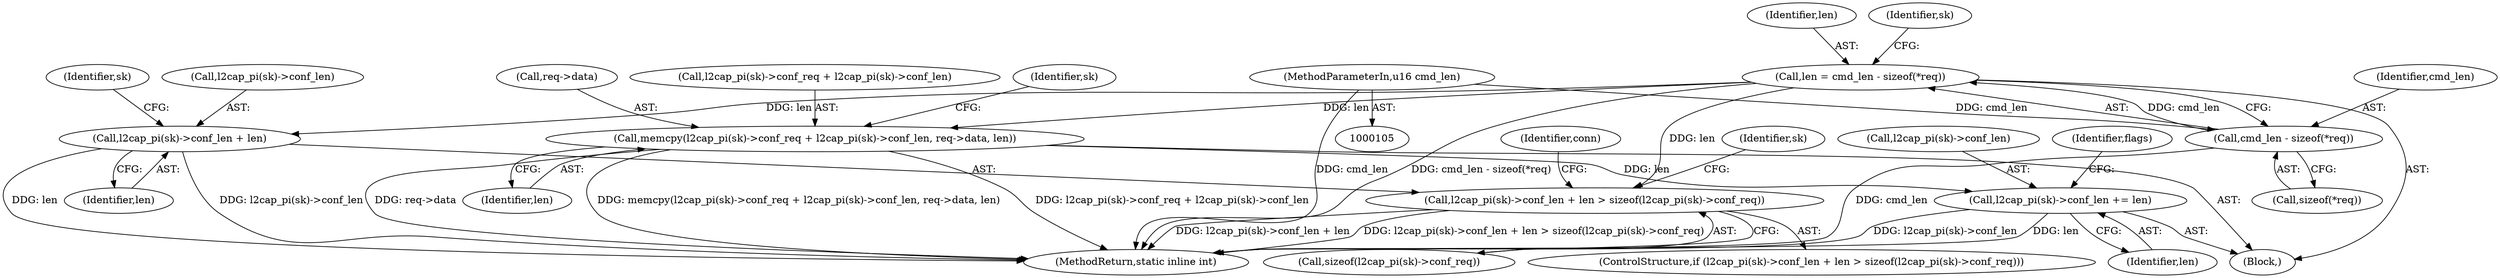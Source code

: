 digraph "0_linux_f2fcfcd670257236ebf2088bbdf26f6a8ef459fe_0@API" {
"1000159" [label="(Call,len = cmd_len - sizeof(*req))"];
"1000161" [label="(Call,cmd_len - sizeof(*req))"];
"1000108" [label="(MethodParameterIn,u16 cmd_len)"];
"1000167" [label="(Call,l2cap_pi(sk)->conf_len + len > sizeof(l2cap_pi(sk)->conf_req))"];
"1000168" [label="(Call,l2cap_pi(sk)->conf_len + len)"];
"1000193" [label="(Call,memcpy(l2cap_pi(sk)->conf_req + l2cap_pi(sk)->conf_len, req->data, len))"];
"1000207" [label="(Call,l2cap_pi(sk)->conf_len += len)"];
"1000162" [label="(Identifier,cmd_len)"];
"1000110" [label="(Block,)"];
"1000168" [label="(Call,l2cap_pi(sk)->conf_len + len)"];
"1000108" [label="(MethodParameterIn,u16 cmd_len)"];
"1000163" [label="(Call,sizeof(*req))"];
"1000173" [label="(Identifier,len)"];
"1000203" [label="(Call,req->data)"];
"1000161" [label="(Call,cmd_len - sizeof(*req))"];
"1000177" [label="(Identifier,sk)"];
"1000206" [label="(Identifier,len)"];
"1000160" [label="(Identifier,len)"];
"1000174" [label="(Call,sizeof(l2cap_pi(sk)->conf_req))"];
"1000169" [label="(Call,l2cap_pi(sk)->conf_len)"];
"1000197" [label="(Identifier,sk)"];
"1000193" [label="(Call,memcpy(l2cap_pi(sk)->conf_req + l2cap_pi(sk)->conf_len, req->data, len))"];
"1000207" [label="(Call,l2cap_pi(sk)->conf_len += len)"];
"1000304" [label="(MethodReturn,static inline int)"];
"1000212" [label="(Identifier,len)"];
"1000167" [label="(Call,l2cap_pi(sk)->conf_len + len > sizeof(l2cap_pi(sk)->conf_req))"];
"1000171" [label="(Identifier,sk)"];
"1000159" [label="(Call,len = cmd_len - sizeof(*req))"];
"1000166" [label="(ControlStructure,if (l2cap_pi(sk)->conf_len + len > sizeof(l2cap_pi(sk)->conf_req)))"];
"1000181" [label="(Identifier,conn)"];
"1000208" [label="(Call,l2cap_pi(sk)->conf_len)"];
"1000194" [label="(Call,l2cap_pi(sk)->conf_req + l2cap_pi(sk)->conf_len)"];
"1000210" [label="(Identifier,sk)"];
"1000215" [label="(Identifier,flags)"];
"1000159" -> "1000110"  [label="AST: "];
"1000159" -> "1000161"  [label="CFG: "];
"1000160" -> "1000159"  [label="AST: "];
"1000161" -> "1000159"  [label="AST: "];
"1000171" -> "1000159"  [label="CFG: "];
"1000159" -> "1000304"  [label="DDG: cmd_len - sizeof(*req)"];
"1000161" -> "1000159"  [label="DDG: cmd_len"];
"1000159" -> "1000167"  [label="DDG: len"];
"1000159" -> "1000168"  [label="DDG: len"];
"1000159" -> "1000193"  [label="DDG: len"];
"1000161" -> "1000163"  [label="CFG: "];
"1000162" -> "1000161"  [label="AST: "];
"1000163" -> "1000161"  [label="AST: "];
"1000161" -> "1000304"  [label="DDG: cmd_len"];
"1000108" -> "1000161"  [label="DDG: cmd_len"];
"1000108" -> "1000105"  [label="AST: "];
"1000108" -> "1000304"  [label="DDG: cmd_len"];
"1000167" -> "1000166"  [label="AST: "];
"1000167" -> "1000174"  [label="CFG: "];
"1000168" -> "1000167"  [label="AST: "];
"1000174" -> "1000167"  [label="AST: "];
"1000181" -> "1000167"  [label="CFG: "];
"1000197" -> "1000167"  [label="CFG: "];
"1000167" -> "1000304"  [label="DDG: l2cap_pi(sk)->conf_len + len"];
"1000167" -> "1000304"  [label="DDG: l2cap_pi(sk)->conf_len + len > sizeof(l2cap_pi(sk)->conf_req)"];
"1000168" -> "1000173"  [label="CFG: "];
"1000169" -> "1000168"  [label="AST: "];
"1000173" -> "1000168"  [label="AST: "];
"1000177" -> "1000168"  [label="CFG: "];
"1000168" -> "1000304"  [label="DDG: l2cap_pi(sk)->conf_len"];
"1000168" -> "1000304"  [label="DDG: len"];
"1000193" -> "1000110"  [label="AST: "];
"1000193" -> "1000206"  [label="CFG: "];
"1000194" -> "1000193"  [label="AST: "];
"1000203" -> "1000193"  [label="AST: "];
"1000206" -> "1000193"  [label="AST: "];
"1000210" -> "1000193"  [label="CFG: "];
"1000193" -> "1000304"  [label="DDG: l2cap_pi(sk)->conf_req + l2cap_pi(sk)->conf_len"];
"1000193" -> "1000304"  [label="DDG: req->data"];
"1000193" -> "1000304"  [label="DDG: memcpy(l2cap_pi(sk)->conf_req + l2cap_pi(sk)->conf_len, req->data, len)"];
"1000193" -> "1000207"  [label="DDG: len"];
"1000207" -> "1000110"  [label="AST: "];
"1000207" -> "1000212"  [label="CFG: "];
"1000208" -> "1000207"  [label="AST: "];
"1000212" -> "1000207"  [label="AST: "];
"1000215" -> "1000207"  [label="CFG: "];
"1000207" -> "1000304"  [label="DDG: l2cap_pi(sk)->conf_len"];
"1000207" -> "1000304"  [label="DDG: len"];
}
